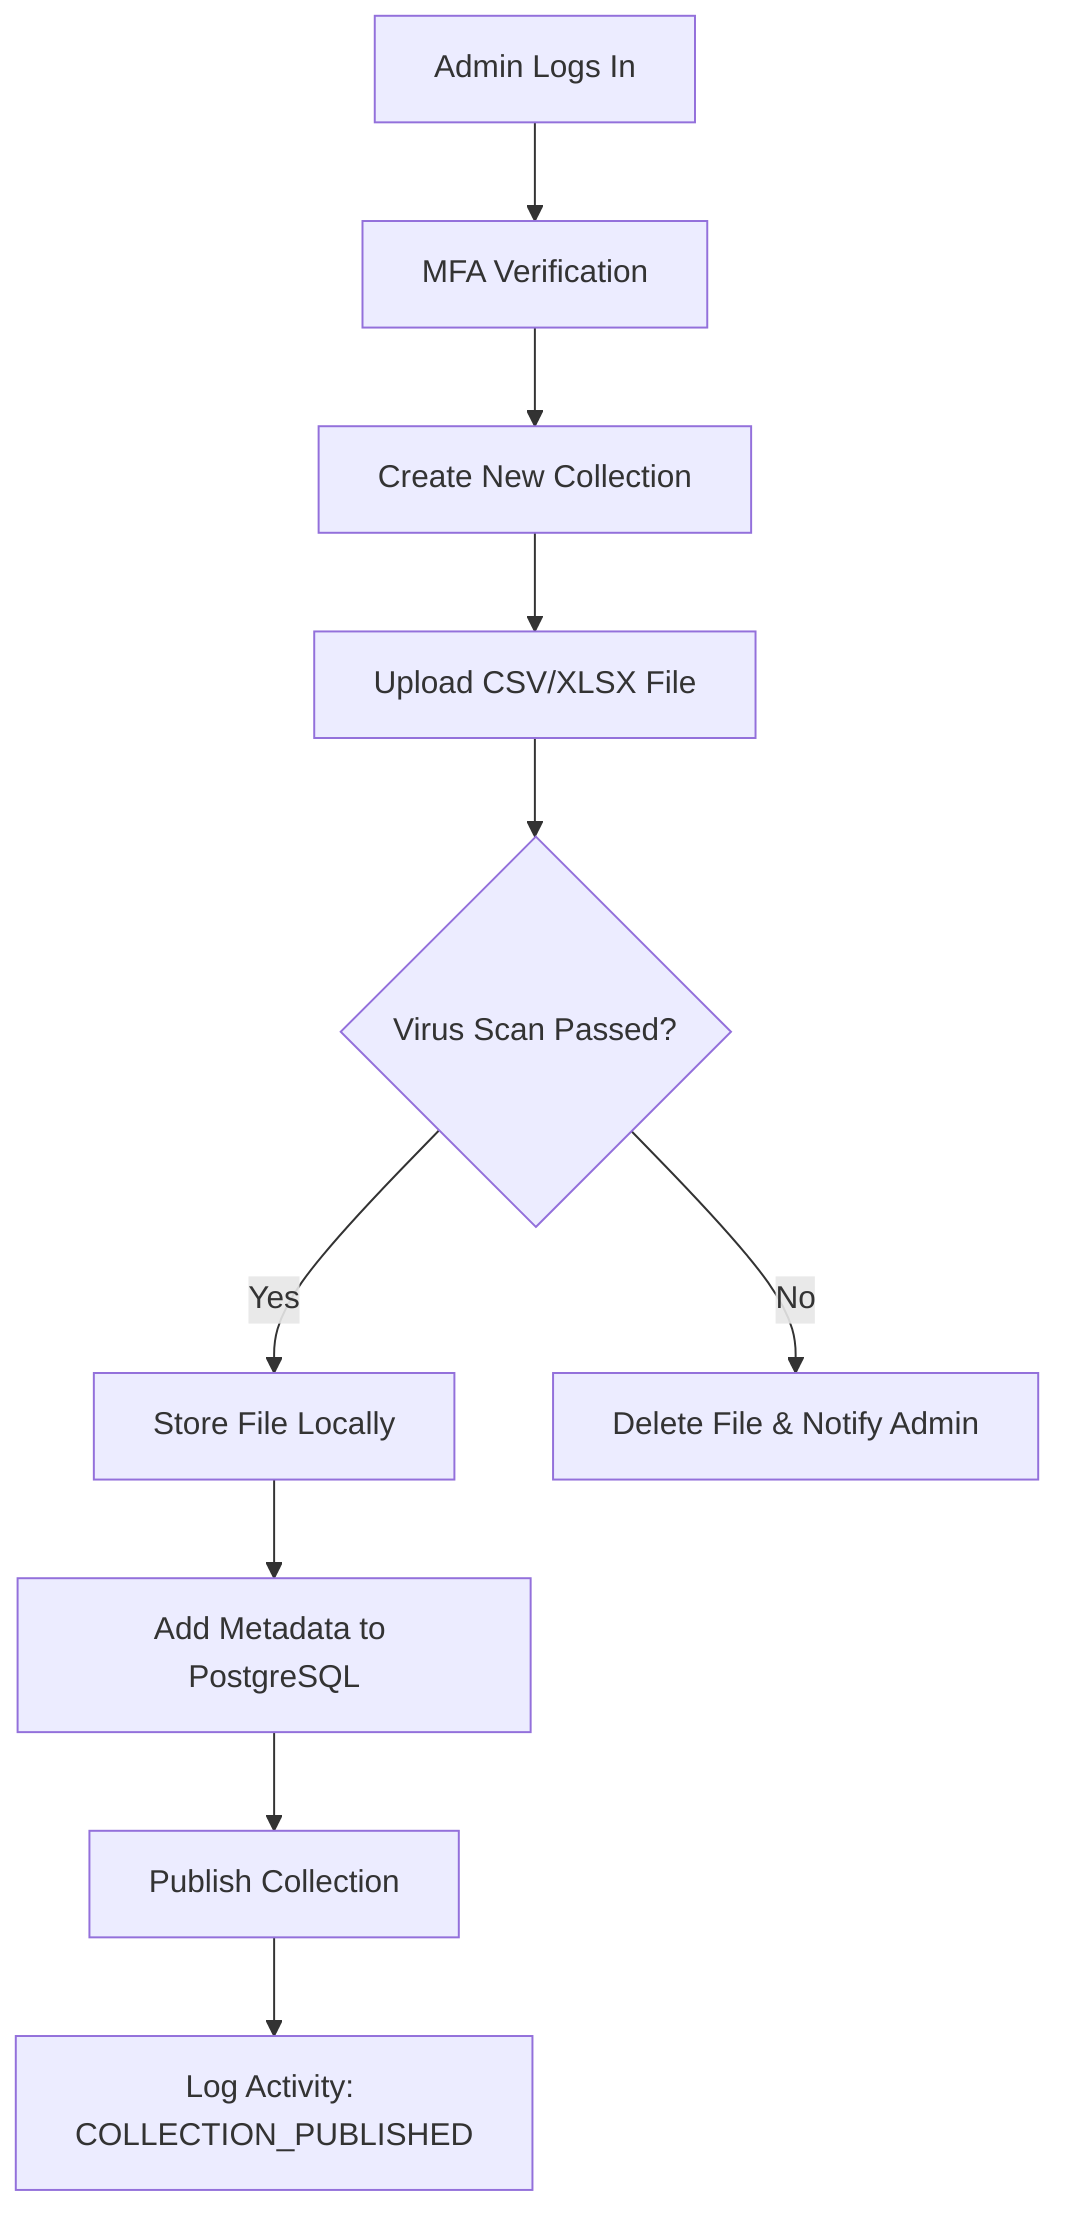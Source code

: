 flowchart TD
    A[Admin Logs In] --> B[MFA Verification]
    B --> C[Create New Collection]
    C --> D[Upload CSV/XLSX File]
    D --> E{Virus Scan Passed?}
    E -->|Yes| F[Store File Locally]
    F --> G[Add Metadata to PostgreSQL]
    G --> H[Publish Collection]
    E -->|No| I[Delete File & Notify Admin]
    H --> J[Log Activity: COLLECTION_PUBLISHED]